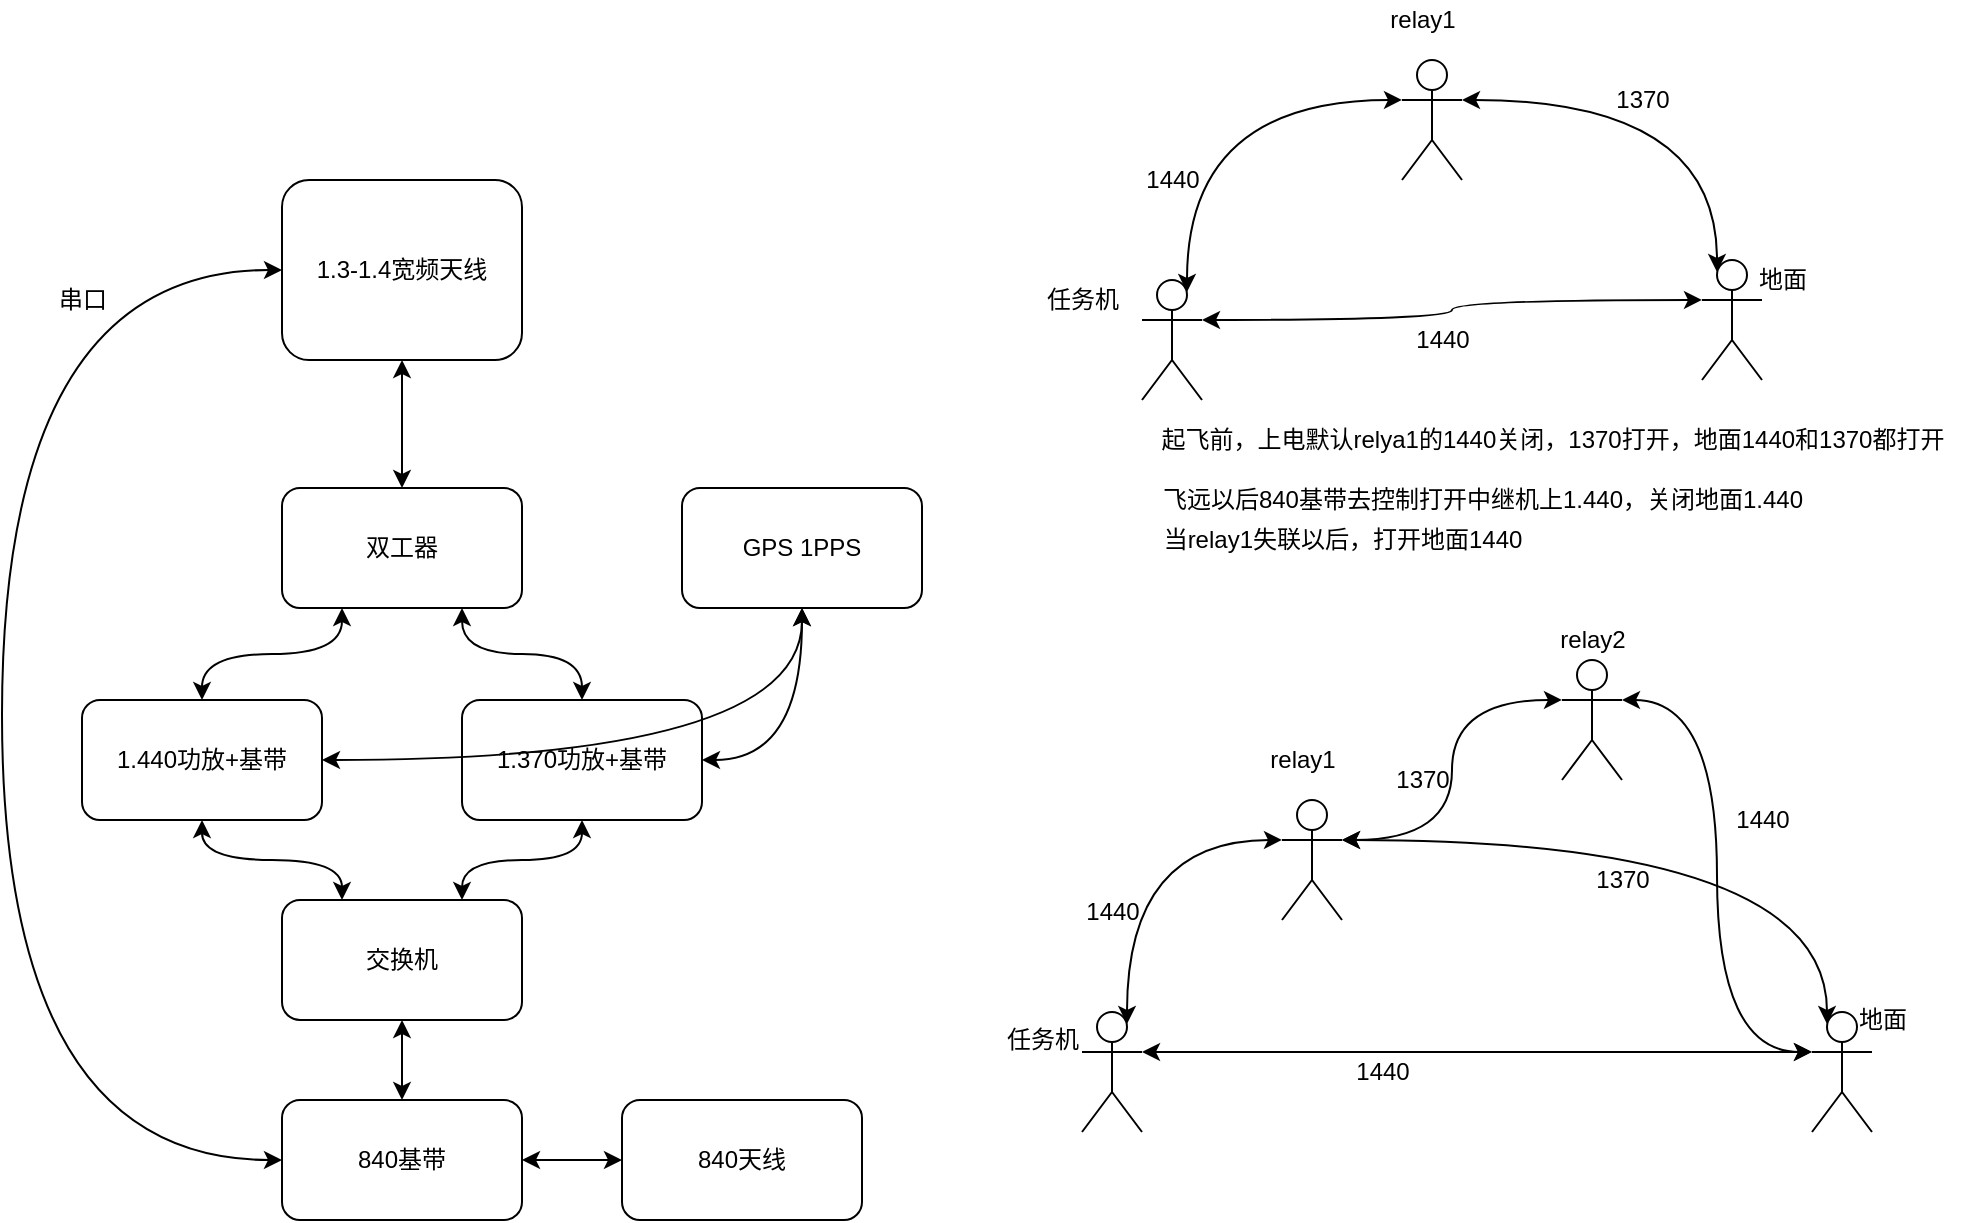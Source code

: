 <mxfile version="13.4.2" type="github">
  <diagram id="IRvKzsm3GtT4MByo4o_x" name="Page-1">
    <mxGraphModel dx="1408" dy="748" grid="1" gridSize="10" guides="1" tooltips="1" connect="1" arrows="1" fold="1" page="1" pageScale="1" pageWidth="1169" pageHeight="827" math="0" shadow="0">
      <root>
        <mxCell id="0" />
        <mxCell id="1" parent="0" />
        <mxCell id="LuskwarGqk0Wx7gxYk58-4" style="edgeStyle=orthogonalEdgeStyle;orthogonalLoop=1;jettySize=auto;html=1;exitX=0.25;exitY=1;exitDx=0;exitDy=0;entryX=0.5;entryY=0;entryDx=0;entryDy=0;startArrow=classic;startFill=1;curved=1;" edge="1" parent="1" source="2" target="LuskwarGqk0Wx7gxYk58-2">
          <mxGeometry relative="1" as="geometry" />
        </mxCell>
        <mxCell id="LuskwarGqk0Wx7gxYk58-5" style="edgeStyle=orthogonalEdgeStyle;curved=1;orthogonalLoop=1;jettySize=auto;html=1;exitX=0.75;exitY=1;exitDx=0;exitDy=0;entryX=0.5;entryY=0;entryDx=0;entryDy=0;startArrow=classic;startFill=1;" edge="1" parent="1" source="2" target="LuskwarGqk0Wx7gxYk58-3">
          <mxGeometry relative="1" as="geometry" />
        </mxCell>
        <mxCell id="2" value="双工器" style="rounded=1;whiteSpace=wrap;html=1;" vertex="1" parent="1">
          <mxGeometry x="250" y="354" width="120" height="60" as="geometry" />
        </mxCell>
        <mxCell id="LuskwarGqk0Wx7gxYk58-9" style="edgeStyle=orthogonalEdgeStyle;curved=1;orthogonalLoop=1;jettySize=auto;html=1;exitX=0.5;exitY=1;exitDx=0;exitDy=0;entryX=0.25;entryY=0;entryDx=0;entryDy=0;startArrow=classic;startFill=1;" edge="1" parent="1" source="LuskwarGqk0Wx7gxYk58-2" target="LuskwarGqk0Wx7gxYk58-6">
          <mxGeometry relative="1" as="geometry" />
        </mxCell>
        <mxCell id="LuskwarGqk0Wx7gxYk58-2" value="1.440功放+基带" style="rounded=1;whiteSpace=wrap;html=1;" vertex="1" parent="1">
          <mxGeometry x="150" y="460" width="120" height="60" as="geometry" />
        </mxCell>
        <mxCell id="LuskwarGqk0Wx7gxYk58-10" style="edgeStyle=orthogonalEdgeStyle;curved=1;orthogonalLoop=1;jettySize=auto;html=1;exitX=0.5;exitY=1;exitDx=0;exitDy=0;entryX=0.75;entryY=0;entryDx=0;entryDy=0;startArrow=classic;startFill=1;" edge="1" parent="1" source="LuskwarGqk0Wx7gxYk58-3" target="LuskwarGqk0Wx7gxYk58-6">
          <mxGeometry relative="1" as="geometry" />
        </mxCell>
        <mxCell id="LuskwarGqk0Wx7gxYk58-3" value="1.370功放+基带" style="rounded=1;whiteSpace=wrap;html=1;" vertex="1" parent="1">
          <mxGeometry x="340" y="460" width="120" height="60" as="geometry" />
        </mxCell>
        <mxCell id="LuskwarGqk0Wx7gxYk58-15" style="edgeStyle=orthogonalEdgeStyle;curved=1;orthogonalLoop=1;jettySize=auto;html=1;exitX=0.5;exitY=1;exitDx=0;exitDy=0;entryX=0.5;entryY=0;entryDx=0;entryDy=0;startArrow=classic;startFill=1;" edge="1" parent="1" source="LuskwarGqk0Wx7gxYk58-6" target="LuskwarGqk0Wx7gxYk58-11">
          <mxGeometry relative="1" as="geometry" />
        </mxCell>
        <mxCell id="LuskwarGqk0Wx7gxYk58-6" value="交换机" style="rounded=1;whiteSpace=wrap;html=1;" vertex="1" parent="1">
          <mxGeometry x="250" y="560" width="120" height="60" as="geometry" />
        </mxCell>
        <mxCell id="LuskwarGqk0Wx7gxYk58-8" style="edgeStyle=orthogonalEdgeStyle;curved=1;orthogonalLoop=1;jettySize=auto;html=1;exitX=0.5;exitY=1;exitDx=0;exitDy=0;entryX=0.5;entryY=0;entryDx=0;entryDy=0;startArrow=classic;startFill=1;" edge="1" parent="1" source="LuskwarGqk0Wx7gxYk58-7" target="2">
          <mxGeometry relative="1" as="geometry" />
        </mxCell>
        <mxCell id="LuskwarGqk0Wx7gxYk58-21" style="edgeStyle=orthogonalEdgeStyle;curved=1;orthogonalLoop=1;jettySize=auto;html=1;exitX=0;exitY=0.5;exitDx=0;exitDy=0;startArrow=classic;startFill=1;entryX=0;entryY=0.5;entryDx=0;entryDy=0;" edge="1" parent="1" source="LuskwarGqk0Wx7gxYk58-7" target="LuskwarGqk0Wx7gxYk58-11">
          <mxGeometry relative="1" as="geometry">
            <mxPoint x="140" y="340" as="targetPoint" />
            <Array as="points">
              <mxPoint x="110" y="245" />
              <mxPoint x="110" y="690" />
            </Array>
          </mxGeometry>
        </mxCell>
        <mxCell id="LuskwarGqk0Wx7gxYk58-7" value="1.3-1.4宽频天线" style="rounded=1;whiteSpace=wrap;html=1;" vertex="1" parent="1">
          <mxGeometry x="250" y="200" width="120" height="90" as="geometry" />
        </mxCell>
        <mxCell id="LuskwarGqk0Wx7gxYk58-18" style="edgeStyle=orthogonalEdgeStyle;curved=1;orthogonalLoop=1;jettySize=auto;html=1;exitX=1;exitY=0.5;exitDx=0;exitDy=0;startArrow=classic;startFill=1;" edge="1" parent="1" source="LuskwarGqk0Wx7gxYk58-11" target="LuskwarGqk0Wx7gxYk58-17">
          <mxGeometry relative="1" as="geometry" />
        </mxCell>
        <mxCell id="LuskwarGqk0Wx7gxYk58-11" value="840基带" style="rounded=1;whiteSpace=wrap;html=1;" vertex="1" parent="1">
          <mxGeometry x="250" y="660" width="120" height="60" as="geometry" />
        </mxCell>
        <mxCell id="LuskwarGqk0Wx7gxYk58-13" style="edgeStyle=orthogonalEdgeStyle;curved=1;orthogonalLoop=1;jettySize=auto;html=1;exitX=0.5;exitY=1;exitDx=0;exitDy=0;entryX=1;entryY=0.5;entryDx=0;entryDy=0;startArrow=classic;startFill=1;" edge="1" parent="1" source="LuskwarGqk0Wx7gxYk58-12" target="LuskwarGqk0Wx7gxYk58-2">
          <mxGeometry relative="1" as="geometry" />
        </mxCell>
        <mxCell id="LuskwarGqk0Wx7gxYk58-14" style="edgeStyle=orthogonalEdgeStyle;curved=1;orthogonalLoop=1;jettySize=auto;html=1;exitX=0.5;exitY=1;exitDx=0;exitDy=0;entryX=1;entryY=0.5;entryDx=0;entryDy=0;startArrow=classic;startFill=1;" edge="1" parent="1" source="LuskwarGqk0Wx7gxYk58-12" target="LuskwarGqk0Wx7gxYk58-3">
          <mxGeometry relative="1" as="geometry" />
        </mxCell>
        <mxCell id="LuskwarGqk0Wx7gxYk58-12" value="GPS 1PPS" style="rounded=1;whiteSpace=wrap;html=1;" vertex="1" parent="1">
          <mxGeometry x="450" y="354" width="120" height="60" as="geometry" />
        </mxCell>
        <mxCell id="LuskwarGqk0Wx7gxYk58-17" value="840天线" style="rounded=1;whiteSpace=wrap;html=1;" vertex="1" parent="1">
          <mxGeometry x="420" y="660" width="120" height="60" as="geometry" />
        </mxCell>
        <mxCell id="LuskwarGqk0Wx7gxYk58-22" value="串口" style="text;html=1;align=center;verticalAlign=middle;resizable=0;points=[];autosize=1;" vertex="1" parent="1">
          <mxGeometry x="130" y="250" width="40" height="20" as="geometry" />
        </mxCell>
        <mxCell id="LuskwarGqk0Wx7gxYk58-44" style="edgeStyle=orthogonalEdgeStyle;curved=1;orthogonalLoop=1;jettySize=auto;html=1;exitX=1;exitY=0.333;exitDx=0;exitDy=0;exitPerimeter=0;entryX=0.25;entryY=0.1;entryDx=0;entryDy=0;entryPerimeter=0;startArrow=classic;startFill=1;" edge="1" parent="1" source="LuskwarGqk0Wx7gxYk58-41" target="LuskwarGqk0Wx7gxYk58-43">
          <mxGeometry relative="1" as="geometry" />
        </mxCell>
        <mxCell id="LuskwarGqk0Wx7gxYk58-45" style="edgeStyle=orthogonalEdgeStyle;curved=1;orthogonalLoop=1;jettySize=auto;html=1;exitX=0;exitY=0.333;exitDx=0;exitDy=0;exitPerimeter=0;entryX=0.75;entryY=0.1;entryDx=0;entryDy=0;entryPerimeter=0;startArrow=classic;startFill=1;" edge="1" parent="1" source="LuskwarGqk0Wx7gxYk58-41" target="LuskwarGqk0Wx7gxYk58-42">
          <mxGeometry relative="1" as="geometry" />
        </mxCell>
        <mxCell id="LuskwarGqk0Wx7gxYk58-41" value="" style="shape=umlActor;verticalLabelPosition=bottom;verticalAlign=top;html=1;outlineConnect=0;" vertex="1" parent="1">
          <mxGeometry x="810" y="140" width="30" height="60" as="geometry" />
        </mxCell>
        <mxCell id="LuskwarGqk0Wx7gxYk58-46" style="edgeStyle=orthogonalEdgeStyle;curved=1;orthogonalLoop=1;jettySize=auto;html=1;exitX=1;exitY=0.333;exitDx=0;exitDy=0;exitPerimeter=0;entryX=0;entryY=0.333;entryDx=0;entryDy=0;entryPerimeter=0;startArrow=classic;startFill=1;" edge="1" parent="1" source="LuskwarGqk0Wx7gxYk58-42" target="LuskwarGqk0Wx7gxYk58-43">
          <mxGeometry relative="1" as="geometry" />
        </mxCell>
        <mxCell id="LuskwarGqk0Wx7gxYk58-42" value="" style="shape=umlActor;verticalLabelPosition=bottom;verticalAlign=top;html=1;outlineConnect=0;" vertex="1" parent="1">
          <mxGeometry x="680" y="250" width="30" height="60" as="geometry" />
        </mxCell>
        <mxCell id="LuskwarGqk0Wx7gxYk58-43" value="" style="shape=umlActor;verticalLabelPosition=bottom;verticalAlign=top;html=1;outlineConnect=0;" vertex="1" parent="1">
          <mxGeometry x="960" y="240" width="30" height="60" as="geometry" />
        </mxCell>
        <mxCell id="LuskwarGqk0Wx7gxYk58-47" value="飞远以后840基带去控制打开中继机上1.440，关闭地面1.440" style="text;html=1;align=center;verticalAlign=middle;resizable=0;points=[];autosize=1;" vertex="1" parent="1">
          <mxGeometry x="680" y="350" width="340" height="20" as="geometry" />
        </mxCell>
        <mxCell id="LuskwarGqk0Wx7gxYk58-48" value="1440" style="text;html=1;align=center;verticalAlign=middle;resizable=0;points=[];autosize=1;" vertex="1" parent="1">
          <mxGeometry x="675" y="190" width="40" height="20" as="geometry" />
        </mxCell>
        <mxCell id="LuskwarGqk0Wx7gxYk58-49" value="1440" style="text;html=1;align=center;verticalAlign=middle;resizable=0;points=[];autosize=1;" vertex="1" parent="1">
          <mxGeometry x="810" y="270" width="40" height="20" as="geometry" />
        </mxCell>
        <mxCell id="LuskwarGqk0Wx7gxYk58-50" value="1370" style="text;html=1;align=center;verticalAlign=middle;resizable=0;points=[];autosize=1;" vertex="1" parent="1">
          <mxGeometry x="910" y="150" width="40" height="20" as="geometry" />
        </mxCell>
        <mxCell id="LuskwarGqk0Wx7gxYk58-51" value="relay1" style="text;html=1;align=center;verticalAlign=middle;resizable=0;points=[];autosize=1;" vertex="1" parent="1">
          <mxGeometry x="795" y="110" width="50" height="20" as="geometry" />
        </mxCell>
        <mxCell id="LuskwarGqk0Wx7gxYk58-53" style="edgeStyle=orthogonalEdgeStyle;curved=1;orthogonalLoop=1;jettySize=auto;html=1;exitX=0;exitY=0.333;exitDx=0;exitDy=0;exitPerimeter=0;entryX=0.75;entryY=0.1;entryDx=0;entryDy=0;entryPerimeter=0;startArrow=classic;startFill=1;" edge="1" parent="1" source="LuskwarGqk0Wx7gxYk58-54" target="LuskwarGqk0Wx7gxYk58-56">
          <mxGeometry relative="1" as="geometry" />
        </mxCell>
        <mxCell id="LuskwarGqk0Wx7gxYk58-64" style="edgeStyle=orthogonalEdgeStyle;curved=1;orthogonalLoop=1;jettySize=auto;html=1;exitX=1;exitY=0.333;exitDx=0;exitDy=0;exitPerimeter=0;entryX=0;entryY=0.333;entryDx=0;entryDy=0;entryPerimeter=0;startArrow=classic;startFill=1;" edge="1" parent="1" source="LuskwarGqk0Wx7gxYk58-54" target="LuskwarGqk0Wx7gxYk58-63">
          <mxGeometry relative="1" as="geometry" />
        </mxCell>
        <mxCell id="LuskwarGqk0Wx7gxYk58-69" style="edgeStyle=orthogonalEdgeStyle;curved=1;orthogonalLoop=1;jettySize=auto;html=1;exitX=1;exitY=0.333;exitDx=0;exitDy=0;exitPerimeter=0;entryX=0.25;entryY=0.1;entryDx=0;entryDy=0;entryPerimeter=0;startArrow=classic;startFill=1;" edge="1" parent="1" source="LuskwarGqk0Wx7gxYk58-54" target="LuskwarGqk0Wx7gxYk58-57">
          <mxGeometry relative="1" as="geometry" />
        </mxCell>
        <mxCell id="LuskwarGqk0Wx7gxYk58-54" value="" style="shape=umlActor;verticalLabelPosition=bottom;verticalAlign=top;html=1;outlineConnect=0;" vertex="1" parent="1">
          <mxGeometry x="750" y="510" width="30" height="60" as="geometry" />
        </mxCell>
        <mxCell id="LuskwarGqk0Wx7gxYk58-55" style="edgeStyle=orthogonalEdgeStyle;curved=1;orthogonalLoop=1;jettySize=auto;html=1;exitX=1;exitY=0.333;exitDx=0;exitDy=0;exitPerimeter=0;entryX=0;entryY=0.333;entryDx=0;entryDy=0;entryPerimeter=0;startArrow=classic;startFill=1;" edge="1" parent="1" source="LuskwarGqk0Wx7gxYk58-56" target="LuskwarGqk0Wx7gxYk58-57">
          <mxGeometry relative="1" as="geometry" />
        </mxCell>
        <mxCell id="LuskwarGqk0Wx7gxYk58-56" value="" style="shape=umlActor;verticalLabelPosition=bottom;verticalAlign=top;html=1;outlineConnect=0;" vertex="1" parent="1">
          <mxGeometry x="650" y="616" width="30" height="60" as="geometry" />
        </mxCell>
        <mxCell id="LuskwarGqk0Wx7gxYk58-57" value="" style="shape=umlActor;verticalLabelPosition=bottom;verticalAlign=top;html=1;outlineConnect=0;" vertex="1" parent="1">
          <mxGeometry x="1015" y="616" width="30" height="60" as="geometry" />
        </mxCell>
        <mxCell id="LuskwarGqk0Wx7gxYk58-59" value="1440" style="text;html=1;align=center;verticalAlign=middle;resizable=0;points=[];autosize=1;" vertex="1" parent="1">
          <mxGeometry x="645" y="556" width="40" height="20" as="geometry" />
        </mxCell>
        <mxCell id="LuskwarGqk0Wx7gxYk58-60" value="1440" style="text;html=1;align=center;verticalAlign=middle;resizable=0;points=[];autosize=1;" vertex="1" parent="1">
          <mxGeometry x="780" y="636" width="40" height="20" as="geometry" />
        </mxCell>
        <mxCell id="LuskwarGqk0Wx7gxYk58-61" value="1370" style="text;html=1;align=center;verticalAlign=middle;resizable=0;points=[];autosize=1;" vertex="1" parent="1">
          <mxGeometry x="800" y="490" width="40" height="20" as="geometry" />
        </mxCell>
        <mxCell id="LuskwarGqk0Wx7gxYk58-62" value="relay1" style="text;html=1;align=center;verticalAlign=middle;resizable=0;points=[];autosize=1;" vertex="1" parent="1">
          <mxGeometry x="735" y="480" width="50" height="20" as="geometry" />
        </mxCell>
        <mxCell id="LuskwarGqk0Wx7gxYk58-68" style="edgeStyle=orthogonalEdgeStyle;curved=1;orthogonalLoop=1;jettySize=auto;html=1;exitX=1;exitY=0.333;exitDx=0;exitDy=0;exitPerimeter=0;entryX=0;entryY=0.333;entryDx=0;entryDy=0;entryPerimeter=0;startArrow=classic;startFill=1;" edge="1" parent="1" source="LuskwarGqk0Wx7gxYk58-63" target="LuskwarGqk0Wx7gxYk58-57">
          <mxGeometry relative="1" as="geometry" />
        </mxCell>
        <mxCell id="LuskwarGqk0Wx7gxYk58-63" value="" style="shape=umlActor;verticalLabelPosition=bottom;verticalAlign=top;html=1;outlineConnect=0;" vertex="1" parent="1">
          <mxGeometry x="890" y="440" width="30" height="60" as="geometry" />
        </mxCell>
        <mxCell id="LuskwarGqk0Wx7gxYk58-65" value="relay2" style="text;html=1;align=center;verticalAlign=middle;resizable=0;points=[];autosize=1;" vertex="1" parent="1">
          <mxGeometry x="880" y="420" width="50" height="20" as="geometry" />
        </mxCell>
        <mxCell id="LuskwarGqk0Wx7gxYk58-70" value="当relay1失联以后，打开地面1440" style="text;html=1;align=center;verticalAlign=middle;resizable=0;points=[];autosize=1;" vertex="1" parent="1">
          <mxGeometry x="685" y="370" width="190" height="20" as="geometry" />
        </mxCell>
        <mxCell id="LuskwarGqk0Wx7gxYk58-71" value="起飞前，上电默认relya1的1440关闭，1370打开，地面1440和1370都打开" style="text;html=1;align=center;verticalAlign=middle;resizable=0;points=[];autosize=1;" vertex="1" parent="1">
          <mxGeometry x="680" y="320" width="410" height="20" as="geometry" />
        </mxCell>
        <mxCell id="LuskwarGqk0Wx7gxYk58-72" value="1370" style="text;html=1;align=center;verticalAlign=middle;resizable=0;points=[];autosize=1;" vertex="1" parent="1">
          <mxGeometry x="900" y="540" width="40" height="20" as="geometry" />
        </mxCell>
        <mxCell id="LuskwarGqk0Wx7gxYk58-73" value="1440" style="text;html=1;align=center;verticalAlign=middle;resizable=0;points=[];autosize=1;" vertex="1" parent="1">
          <mxGeometry x="970" y="510" width="40" height="20" as="geometry" />
        </mxCell>
        <mxCell id="LuskwarGqk0Wx7gxYk58-75" value="任务机" style="text;html=1;align=center;verticalAlign=middle;resizable=0;points=[];autosize=1;" vertex="1" parent="1">
          <mxGeometry x="625" y="250" width="50" height="20" as="geometry" />
        </mxCell>
        <mxCell id="LuskwarGqk0Wx7gxYk58-76" value="任务机" style="text;html=1;align=center;verticalAlign=middle;resizable=0;points=[];autosize=1;" vertex="1" parent="1">
          <mxGeometry x="605" y="620" width="50" height="20" as="geometry" />
        </mxCell>
        <mxCell id="LuskwarGqk0Wx7gxYk58-77" value="地面" style="text;html=1;align=center;verticalAlign=middle;resizable=0;points=[];autosize=1;" vertex="1" parent="1">
          <mxGeometry x="980" y="240" width="40" height="20" as="geometry" />
        </mxCell>
        <mxCell id="LuskwarGqk0Wx7gxYk58-78" value="地面" style="text;html=1;align=center;verticalAlign=middle;resizable=0;points=[];autosize=1;" vertex="1" parent="1">
          <mxGeometry x="1030" y="610" width="40" height="20" as="geometry" />
        </mxCell>
      </root>
    </mxGraphModel>
  </diagram>
</mxfile>

